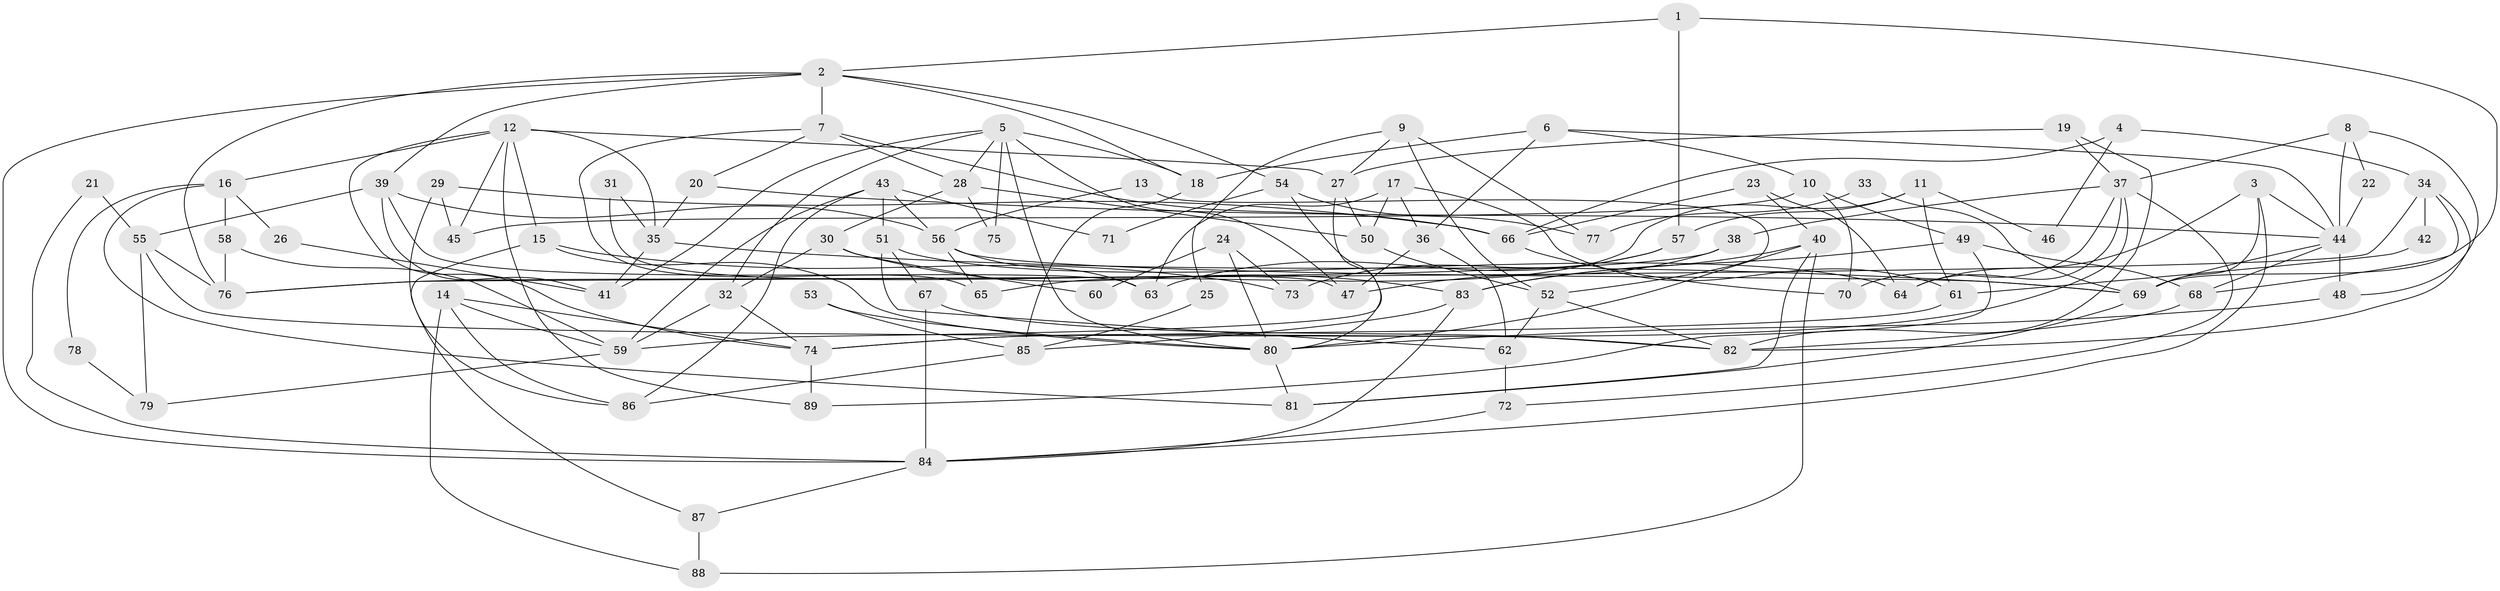 // coarse degree distribution, {3: 0.18518518518518517, 7: 0.09259259259259259, 12: 0.037037037037037035, 6: 0.037037037037037035, 5: 0.12962962962962962, 8: 0.05555555555555555, 4: 0.18518518518518517, 13: 0.037037037037037035, 2: 0.2037037037037037, 11: 0.018518518518518517, 9: 0.018518518518518517}
// Generated by graph-tools (version 1.1) at 2025/51/03/04/25 22:51:17]
// undirected, 89 vertices, 178 edges
graph export_dot {
  node [color=gray90,style=filled];
  1;
  2;
  3;
  4;
  5;
  6;
  7;
  8;
  9;
  10;
  11;
  12;
  13;
  14;
  15;
  16;
  17;
  18;
  19;
  20;
  21;
  22;
  23;
  24;
  25;
  26;
  27;
  28;
  29;
  30;
  31;
  32;
  33;
  34;
  35;
  36;
  37;
  38;
  39;
  40;
  41;
  42;
  43;
  44;
  45;
  46;
  47;
  48;
  49;
  50;
  51;
  52;
  53;
  54;
  55;
  56;
  57;
  58;
  59;
  60;
  61;
  62;
  63;
  64;
  65;
  66;
  67;
  68;
  69;
  70;
  71;
  72;
  73;
  74;
  75;
  76;
  77;
  78;
  79;
  80;
  81;
  82;
  83;
  84;
  85;
  86;
  87;
  88;
  89;
  1 -- 69;
  1 -- 2;
  1 -- 57;
  2 -- 18;
  2 -- 7;
  2 -- 39;
  2 -- 54;
  2 -- 76;
  2 -- 84;
  3 -- 64;
  3 -- 84;
  3 -- 44;
  3 -- 69;
  4 -- 34;
  4 -- 66;
  4 -- 46;
  5 -- 47;
  5 -- 28;
  5 -- 18;
  5 -- 32;
  5 -- 41;
  5 -- 75;
  5 -- 80;
  6 -- 44;
  6 -- 10;
  6 -- 18;
  6 -- 36;
  7 -- 65;
  7 -- 28;
  7 -- 20;
  7 -- 66;
  8 -- 44;
  8 -- 48;
  8 -- 22;
  8 -- 37;
  9 -- 27;
  9 -- 52;
  9 -- 25;
  9 -- 77;
  10 -- 49;
  10 -- 70;
  10 -- 45;
  11 -- 61;
  11 -- 57;
  11 -- 46;
  11 -- 65;
  12 -- 27;
  12 -- 74;
  12 -- 15;
  12 -- 16;
  12 -- 35;
  12 -- 45;
  12 -- 89;
  13 -- 56;
  13 -- 52;
  14 -- 86;
  14 -- 59;
  14 -- 74;
  14 -- 88;
  15 -- 87;
  15 -- 73;
  15 -- 80;
  16 -- 81;
  16 -- 26;
  16 -- 58;
  16 -- 78;
  17 -- 50;
  17 -- 63;
  17 -- 36;
  17 -- 61;
  18 -- 85;
  19 -- 82;
  19 -- 37;
  19 -- 27;
  20 -- 35;
  20 -- 44;
  21 -- 55;
  21 -- 84;
  22 -- 44;
  23 -- 64;
  23 -- 40;
  23 -- 66;
  24 -- 73;
  24 -- 80;
  24 -- 60;
  25 -- 85;
  26 -- 41;
  27 -- 59;
  27 -- 50;
  28 -- 50;
  28 -- 30;
  28 -- 75;
  29 -- 66;
  29 -- 45;
  29 -- 86;
  30 -- 83;
  30 -- 32;
  30 -- 60;
  31 -- 35;
  31 -- 47;
  32 -- 74;
  32 -- 59;
  33 -- 69;
  33 -- 77;
  34 -- 82;
  34 -- 76;
  34 -- 42;
  34 -- 68;
  35 -- 69;
  35 -- 41;
  36 -- 47;
  36 -- 62;
  37 -- 74;
  37 -- 38;
  37 -- 64;
  37 -- 70;
  37 -- 72;
  38 -- 76;
  38 -- 47;
  39 -- 41;
  39 -- 55;
  39 -- 56;
  39 -- 63;
  40 -- 80;
  40 -- 81;
  40 -- 83;
  40 -- 88;
  42 -- 61;
  43 -- 86;
  43 -- 56;
  43 -- 51;
  43 -- 59;
  43 -- 71;
  44 -- 48;
  44 -- 68;
  44 -- 69;
  48 -- 80;
  49 -- 83;
  49 -- 68;
  49 -- 89;
  50 -- 52;
  51 -- 62;
  51 -- 64;
  51 -- 67;
  52 -- 62;
  52 -- 82;
  53 -- 85;
  53 -- 80;
  54 -- 80;
  54 -- 71;
  54 -- 77;
  55 -- 76;
  55 -- 79;
  55 -- 82;
  56 -- 69;
  56 -- 63;
  56 -- 65;
  57 -- 63;
  57 -- 73;
  58 -- 59;
  58 -- 76;
  59 -- 79;
  61 -- 74;
  62 -- 72;
  66 -- 70;
  67 -- 82;
  67 -- 84;
  68 -- 82;
  69 -- 81;
  72 -- 84;
  74 -- 89;
  78 -- 79;
  80 -- 81;
  83 -- 84;
  83 -- 85;
  84 -- 87;
  85 -- 86;
  87 -- 88;
}

